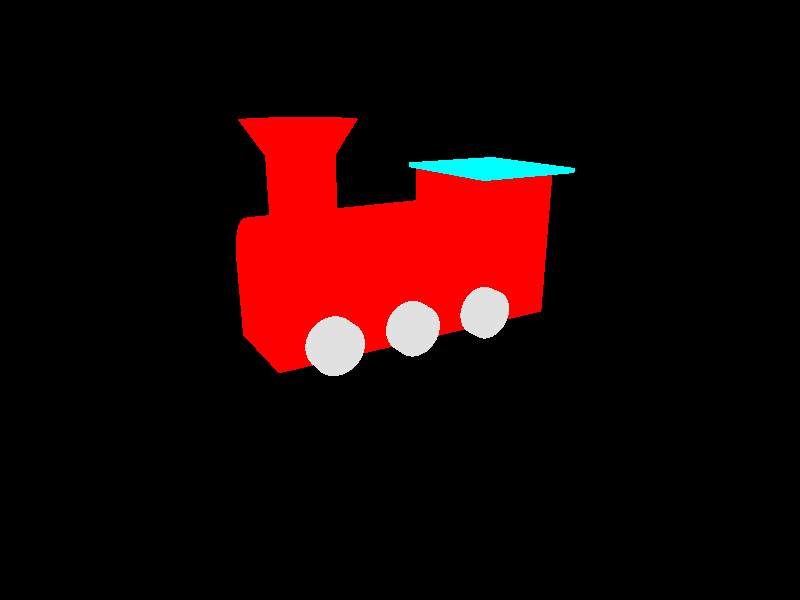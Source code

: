 #include "colors.inc"

//background { color Gray }
          
camera{
    location <3, 2, 5>
    look_at <0, 0, 0>
}

light_source { <0, 10, -5> color White }

#declare train=union { 
    // box for the base of the train - rectangular
    box{ <-1.5,-0.25,-0.5>, <1.5,0.5,0.5> pigment { Red } }
    // box for the conductors cabin
    box { <-1.5,0,-0.5>, <-0.5,1.25,0.5> pigment { Red } }
    
    // roof box for the conductors cabin
    box { <-1.65,1.25,-0.65>, <-0.5,1.3,0.65> pigment { Cyan } }
    
    // cylinder for the engine
    // cylinders vectors are where it starts and where it ends, followed by it's radius, then pigment
    cylinder { <-0.5,0.5,0>, <1.5,0.5,0>, 0.5 pigment { Red } }
    
    // cylinder for spout
    cylinder { <1,0,0>, <1,1.5,0>, 0.3 pigment {Red} }
    
    // cone to finish it off
    cone { <1,1.5,0>, .3, <1,1.8,0>, 0.5 pigment { Red } }   
    
    // wheels... because every train needs wheels - use flat cylinders 
    // **** LEFT SIDE ****
    // front left
    cylinder { <1,-0.08,0.5>, <1, -0.08, 0.65>,0.25 pigment { Gray } }
    // middle left
    cylinder { <0.2,-0.08,0.5>, <0.2, -0.08, 0.65>,0.25 pigment { Gray } }
    // back left 
    cylinder { <-0.65,-0.08,0.5>, <-0.65, -0.08, 0.65>,0.25 pigment { Gray } }
    
    // **** REIGHT SIDE ****
    // front right                     
    cylinder { <1,-0.08,-0.5>, <1, -0.08, -0.65>,0.25 pigment { Gray } }
    // middle right
    cylinder { <0.2,-0.08,-0.5>, <0.2, -0.08, -0.65>,0.25 pigment { Gray } }
    // back right         
    cylinder { <-0.65,-0.08,-0.5>, <-0.65, -0.08, -0.65>,0.25 pigment { Gray } }
  
} 

#declare cloud=union{
    // comprised of 5 spheres with a rotation
}

object{train}